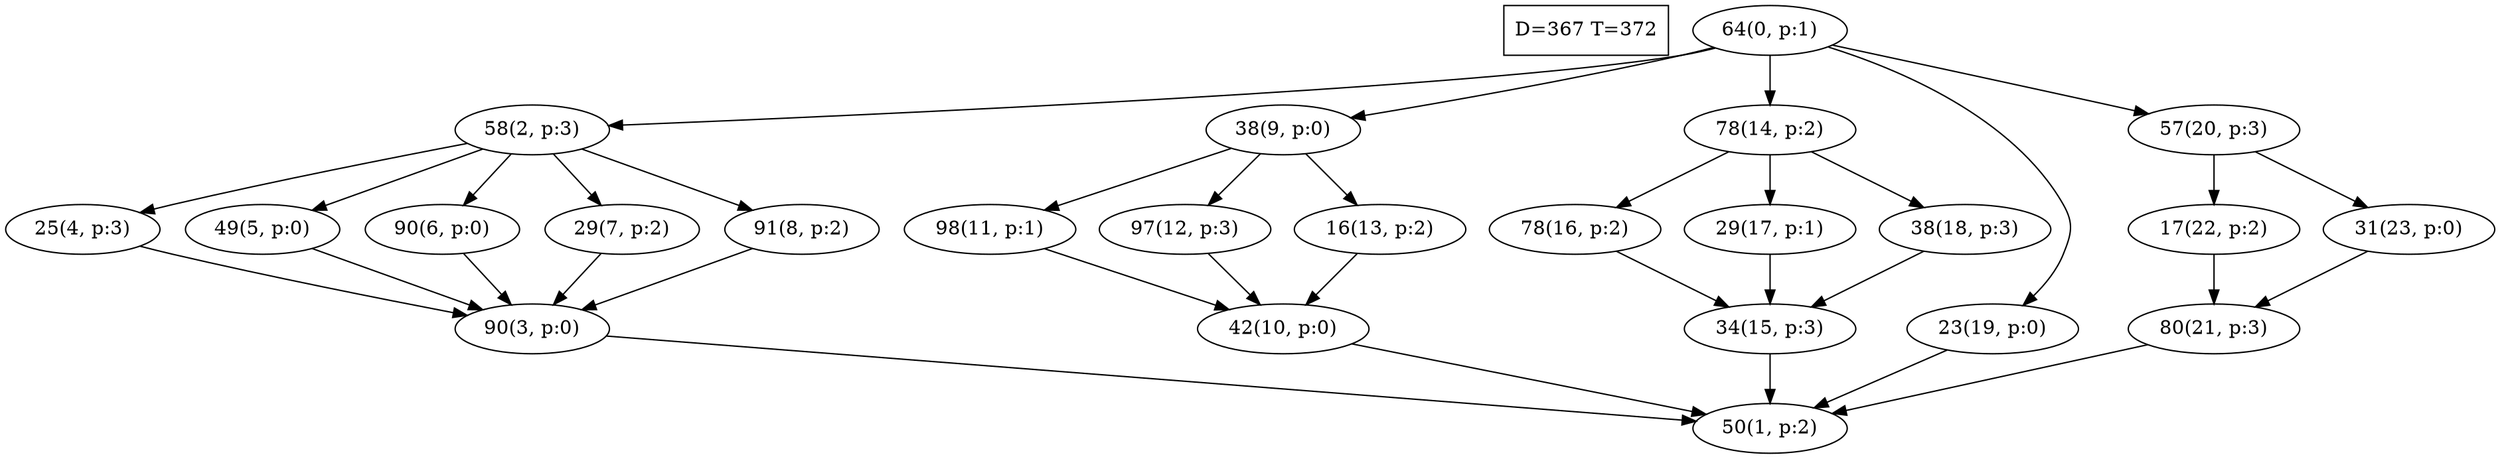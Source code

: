 digraph Task {
i [shape=box, label="D=367 T=372"]; 
0 [label="64(0, p:1)"];
1 [label="50(1, p:2)"];
2 [label="58(2, p:3)"];
3 [label="90(3, p:0)"];
4 [label="25(4, p:3)"];
5 [label="49(5, p:0)"];
6 [label="90(6, p:0)"];
7 [label="29(7, p:2)"];
8 [label="91(8, p:2)"];
9 [label="38(9, p:0)"];
10 [label="42(10, p:0)"];
11 [label="98(11, p:1)"];
12 [label="97(12, p:3)"];
13 [label="16(13, p:2)"];
14 [label="78(14, p:2)"];
15 [label="34(15, p:3)"];
16 [label="78(16, p:2)"];
17 [label="29(17, p:1)"];
18 [label="38(18, p:3)"];
19 [label="23(19, p:0)"];
20 [label="57(20, p:3)"];
21 [label="80(21, p:3)"];
22 [label="17(22, p:2)"];
23 [label="31(23, p:0)"];
0 -> 2;
0 -> 9;
0 -> 14;
0 -> 19;
0 -> 20;
2 -> 4;
2 -> 5;
2 -> 6;
2 -> 7;
2 -> 8;
3 -> 1;
4 -> 3;
5 -> 3;
6 -> 3;
7 -> 3;
8 -> 3;
9 -> 11;
9 -> 12;
9 -> 13;
10 -> 1;
11 -> 10;
12 -> 10;
13 -> 10;
14 -> 16;
14 -> 17;
14 -> 18;
15 -> 1;
16 -> 15;
17 -> 15;
18 -> 15;
19 -> 1;
20 -> 22;
20 -> 23;
21 -> 1;
22 -> 21;
23 -> 21;
}